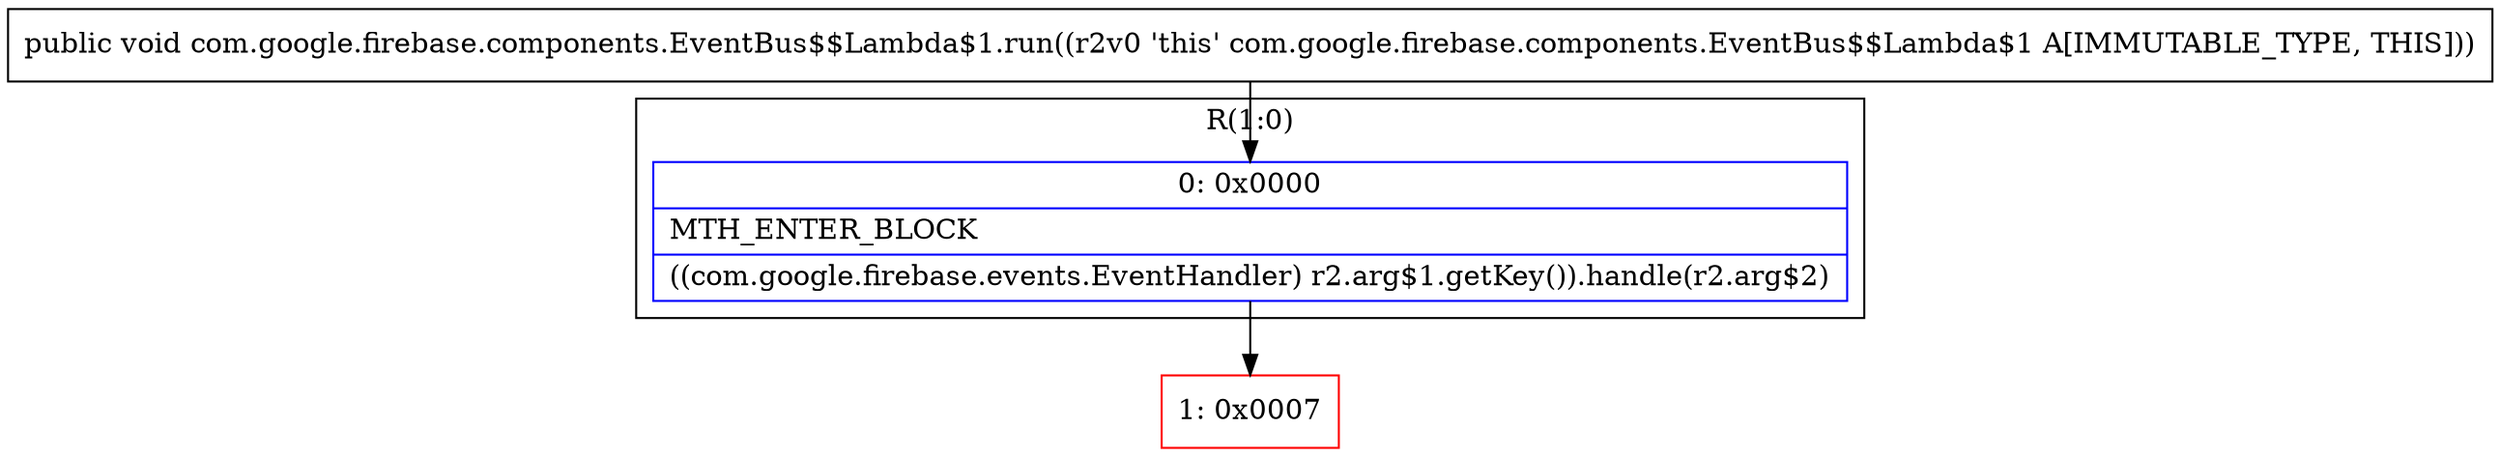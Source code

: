 digraph "CFG forcom.google.firebase.components.EventBus$$Lambda$1.run()V" {
subgraph cluster_Region_865729306 {
label = "R(1:0)";
node [shape=record,color=blue];
Node_0 [shape=record,label="{0\:\ 0x0000|MTH_ENTER_BLOCK\l|((com.google.firebase.events.EventHandler) r2.arg$1.getKey()).handle(r2.arg$2)\l}"];
}
Node_1 [shape=record,color=red,label="{1\:\ 0x0007}"];
MethodNode[shape=record,label="{public void com.google.firebase.components.EventBus$$Lambda$1.run((r2v0 'this' com.google.firebase.components.EventBus$$Lambda$1 A[IMMUTABLE_TYPE, THIS])) }"];
MethodNode -> Node_0;
Node_0 -> Node_1;
}

